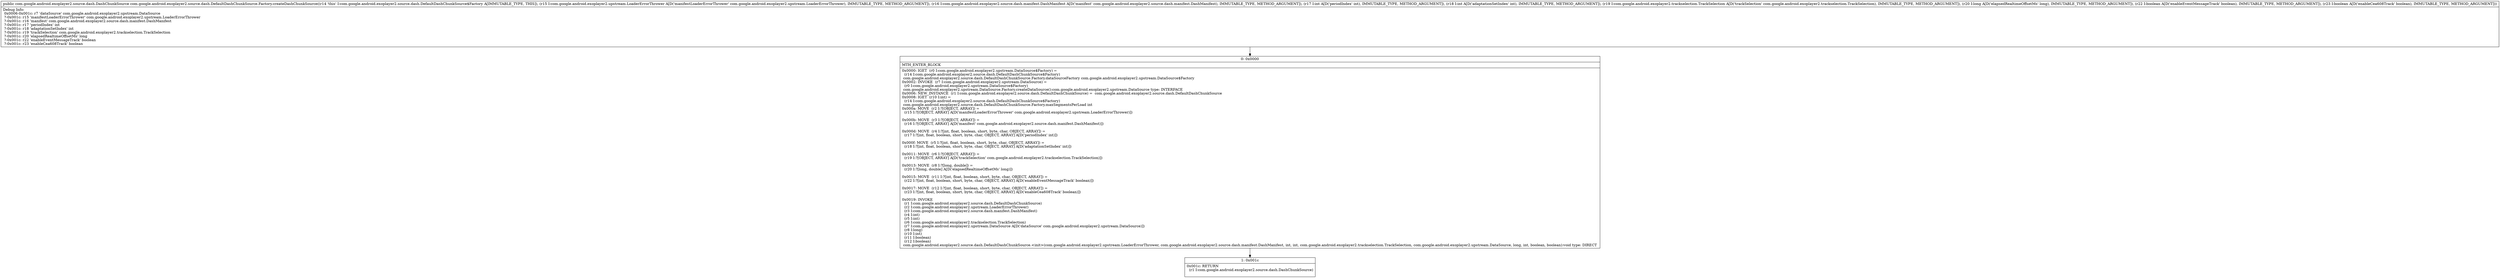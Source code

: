 digraph "CFG forcom.google.android.exoplayer2.source.dash.DefaultDashChunkSource.Factory.createDashChunkSource(Lcom\/google\/android\/exoplayer2\/upstream\/LoaderErrorThrower;Lcom\/google\/android\/exoplayer2\/source\/dash\/manifest\/DashManifest;IILcom\/google\/android\/exoplayer2\/trackselection\/TrackSelection;JZZ)Lcom\/google\/android\/exoplayer2\/source\/dash\/DashChunkSource;" {
Node_0 [shape=record,label="{0\:\ 0x0000|MTH_ENTER_BLOCK\l|0x0000: IGET  (r0 I:com.google.android.exoplayer2.upstream.DataSource$Factory) = \l  (r14 I:com.google.android.exoplayer2.source.dash.DefaultDashChunkSource$Factory)\l com.google.android.exoplayer2.source.dash.DefaultDashChunkSource.Factory.dataSourceFactory com.google.android.exoplayer2.upstream.DataSource$Factory \l0x0002: INVOKE  (r7 I:com.google.android.exoplayer2.upstream.DataSource) = \l  (r0 I:com.google.android.exoplayer2.upstream.DataSource$Factory)\l com.google.android.exoplayer2.upstream.DataSource.Factory.createDataSource():com.google.android.exoplayer2.upstream.DataSource type: INTERFACE \l0x0006: NEW_INSTANCE  (r1 I:com.google.android.exoplayer2.source.dash.DefaultDashChunkSource) =  com.google.android.exoplayer2.source.dash.DefaultDashChunkSource \l0x0008: IGET  (r10 I:int) = \l  (r14 I:com.google.android.exoplayer2.source.dash.DefaultDashChunkSource$Factory)\l com.google.android.exoplayer2.source.dash.DefaultDashChunkSource.Factory.maxSegmentsPerLoad int \l0x000a: MOVE  (r2 I:?[OBJECT, ARRAY]) = \l  (r15 I:?[OBJECT, ARRAY] A[D('manifestLoaderErrorThrower' com.google.android.exoplayer2.upstream.LoaderErrorThrower)])\l \l0x000b: MOVE  (r3 I:?[OBJECT, ARRAY]) = \l  (r16 I:?[OBJECT, ARRAY] A[D('manifest' com.google.android.exoplayer2.source.dash.manifest.DashManifest)])\l \l0x000d: MOVE  (r4 I:?[int, float, boolean, short, byte, char, OBJECT, ARRAY]) = \l  (r17 I:?[int, float, boolean, short, byte, char, OBJECT, ARRAY] A[D('periodIndex' int)])\l \l0x000f: MOVE  (r5 I:?[int, float, boolean, short, byte, char, OBJECT, ARRAY]) = \l  (r18 I:?[int, float, boolean, short, byte, char, OBJECT, ARRAY] A[D('adaptationSetIndex' int)])\l \l0x0011: MOVE  (r6 I:?[OBJECT, ARRAY]) = \l  (r19 I:?[OBJECT, ARRAY] A[D('trackSelection' com.google.android.exoplayer2.trackselection.TrackSelection)])\l \l0x0013: MOVE  (r8 I:?[long, double]) = \l  (r20 I:?[long, double] A[D('elapsedRealtimeOffsetMs' long)])\l \l0x0015: MOVE  (r11 I:?[int, float, boolean, short, byte, char, OBJECT, ARRAY]) = \l  (r22 I:?[int, float, boolean, short, byte, char, OBJECT, ARRAY] A[D('enableEventMessageTrack' boolean)])\l \l0x0017: MOVE  (r12 I:?[int, float, boolean, short, byte, char, OBJECT, ARRAY]) = \l  (r23 I:?[int, float, boolean, short, byte, char, OBJECT, ARRAY] A[D('enableCea608Track' boolean)])\l \l0x0019: INVOKE  \l  (r1 I:com.google.android.exoplayer2.source.dash.DefaultDashChunkSource)\l  (r2 I:com.google.android.exoplayer2.upstream.LoaderErrorThrower)\l  (r3 I:com.google.android.exoplayer2.source.dash.manifest.DashManifest)\l  (r4 I:int)\l  (r5 I:int)\l  (r6 I:com.google.android.exoplayer2.trackselection.TrackSelection)\l  (r7 I:com.google.android.exoplayer2.upstream.DataSource A[D('dataSource' com.google.android.exoplayer2.upstream.DataSource)])\l  (r8 I:long)\l  (r10 I:int)\l  (r11 I:boolean)\l  (r12 I:boolean)\l com.google.android.exoplayer2.source.dash.DefaultDashChunkSource.\<init\>(com.google.android.exoplayer2.upstream.LoaderErrorThrower, com.google.android.exoplayer2.source.dash.manifest.DashManifest, int, int, com.google.android.exoplayer2.trackselection.TrackSelection, com.google.android.exoplayer2.upstream.DataSource, long, int, boolean, boolean):void type: DIRECT \l}"];
Node_1 [shape=record,label="{1\:\ 0x001c|0x001c: RETURN  \l  (r1 I:com.google.android.exoplayer2.source.dash.DashChunkSource)\l \l}"];
MethodNode[shape=record,label="{public com.google.android.exoplayer2.source.dash.DashChunkSource com.google.android.exoplayer2.source.dash.DefaultDashChunkSource.Factory.createDashChunkSource((r14 'this' I:com.google.android.exoplayer2.source.dash.DefaultDashChunkSource$Factory A[IMMUTABLE_TYPE, THIS]), (r15 I:com.google.android.exoplayer2.upstream.LoaderErrorThrower A[D('manifestLoaderErrorThrower' com.google.android.exoplayer2.upstream.LoaderErrorThrower), IMMUTABLE_TYPE, METHOD_ARGUMENT]), (r16 I:com.google.android.exoplayer2.source.dash.manifest.DashManifest A[D('manifest' com.google.android.exoplayer2.source.dash.manifest.DashManifest), IMMUTABLE_TYPE, METHOD_ARGUMENT]), (r17 I:int A[D('periodIndex' int), IMMUTABLE_TYPE, METHOD_ARGUMENT]), (r18 I:int A[D('adaptationSetIndex' int), IMMUTABLE_TYPE, METHOD_ARGUMENT]), (r19 I:com.google.android.exoplayer2.trackselection.TrackSelection A[D('trackSelection' com.google.android.exoplayer2.trackselection.TrackSelection), IMMUTABLE_TYPE, METHOD_ARGUMENT]), (r20 I:long A[D('elapsedRealtimeOffsetMs' long), IMMUTABLE_TYPE, METHOD_ARGUMENT]), (r22 I:boolean A[D('enableEventMessageTrack' boolean), IMMUTABLE_TYPE, METHOD_ARGUMENT]), (r23 I:boolean A[D('enableCea608Track' boolean), IMMUTABLE_TYPE, METHOD_ARGUMENT]))  | Debug Info:\l  0x0006\-0x001c: r7 'dataSource' com.google.android.exoplayer2.upstream.DataSource\l  ?\-0x001c: r15 'manifestLoaderErrorThrower' com.google.android.exoplayer2.upstream.LoaderErrorThrower\l  ?\-0x001c: r16 'manifest' com.google.android.exoplayer2.source.dash.manifest.DashManifest\l  ?\-0x001c: r17 'periodIndex' int\l  ?\-0x001c: r18 'adaptationSetIndex' int\l  ?\-0x001c: r19 'trackSelection' com.google.android.exoplayer2.trackselection.TrackSelection\l  ?\-0x001c: r20 'elapsedRealtimeOffsetMs' long\l  ?\-0x001c: r22 'enableEventMessageTrack' boolean\l  ?\-0x001c: r23 'enableCea608Track' boolean\l}"];
MethodNode -> Node_0;
Node_0 -> Node_1;
}

